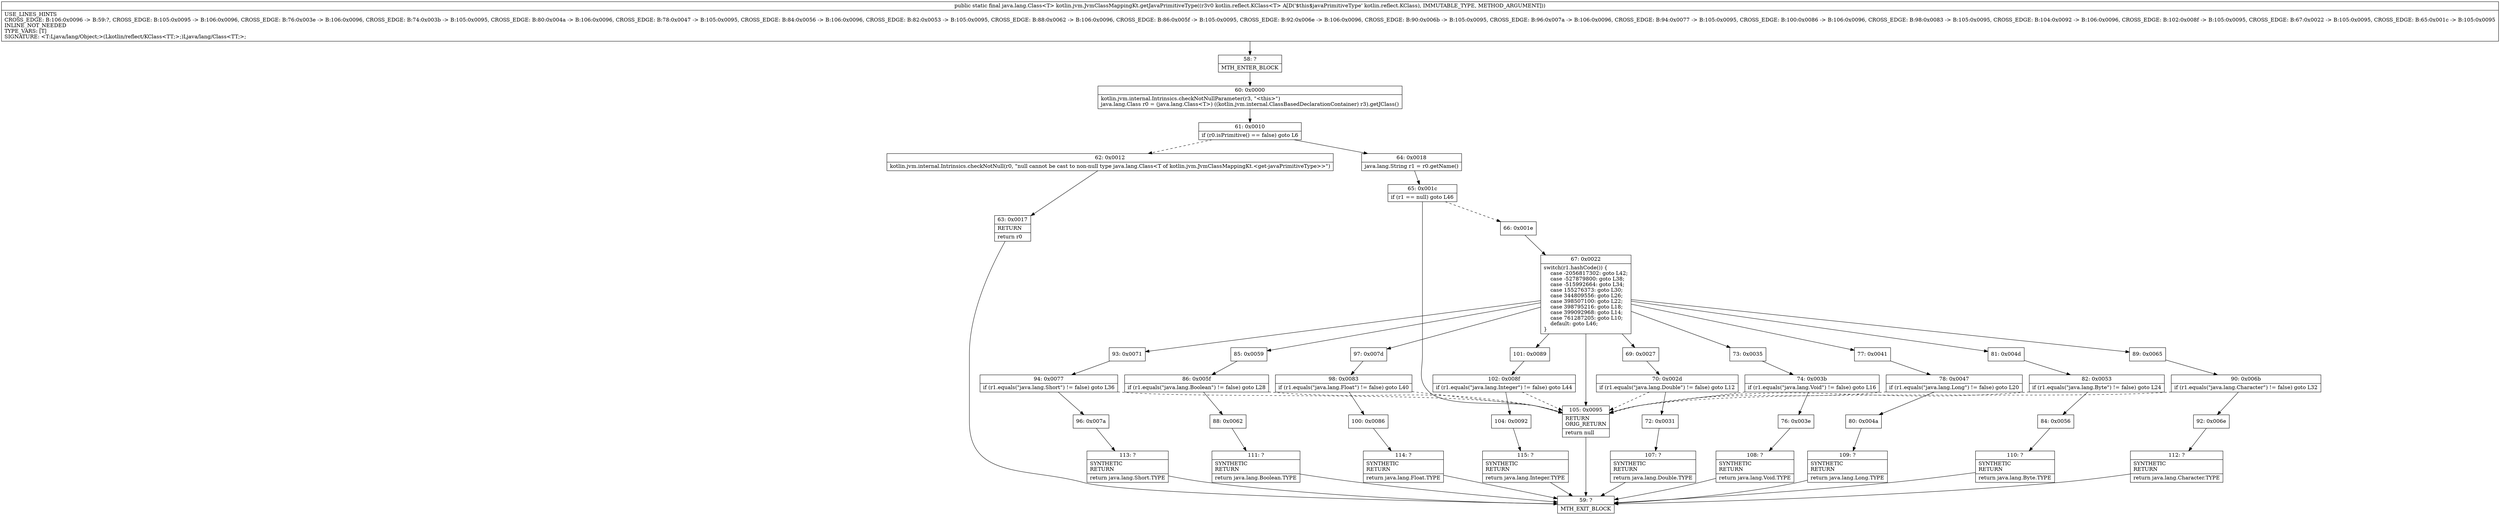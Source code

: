 digraph "CFG forkotlin.jvm.JvmClassMappingKt.getJavaPrimitiveType(Lkotlin\/reflect\/KClass;)Ljava\/lang\/Class;" {
Node_58 [shape=record,label="{58\:\ ?|MTH_ENTER_BLOCK\l}"];
Node_60 [shape=record,label="{60\:\ 0x0000|kotlin.jvm.internal.Intrinsics.checkNotNullParameter(r3, \"\<this\>\")\ljava.lang.Class r0 = (java.lang.Class\<T\>) ((kotlin.jvm.internal.ClassBasedDeclarationContainer) r3).getJClass()\l}"];
Node_61 [shape=record,label="{61\:\ 0x0010|if (r0.isPrimitive() == false) goto L6\l}"];
Node_62 [shape=record,label="{62\:\ 0x0012|kotlin.jvm.internal.Intrinsics.checkNotNull(r0, \"null cannot be cast to non\-null type java.lang.Class\<T of kotlin.jvm.JvmClassMappingKt.\<get\-javaPrimitiveType\>\>\")\l}"];
Node_63 [shape=record,label="{63\:\ 0x0017|RETURN\l|return r0\l}"];
Node_59 [shape=record,label="{59\:\ ?|MTH_EXIT_BLOCK\l}"];
Node_64 [shape=record,label="{64\:\ 0x0018|java.lang.String r1 = r0.getName()\l}"];
Node_65 [shape=record,label="{65\:\ 0x001c|if (r1 == null) goto L46\l}"];
Node_66 [shape=record,label="{66\:\ 0x001e}"];
Node_67 [shape=record,label="{67\:\ 0x0022|switch(r1.hashCode()) \{\l    case \-2056817302: goto L42;\l    case \-527879800: goto L38;\l    case \-515992664: goto L34;\l    case 155276373: goto L30;\l    case 344809556: goto L26;\l    case 398507100: goto L22;\l    case 398795216: goto L18;\l    case 399092968: goto L14;\l    case 761287205: goto L10;\l    default: goto L46;\l\}\l}"];
Node_69 [shape=record,label="{69\:\ 0x0027}"];
Node_70 [shape=record,label="{70\:\ 0x002d|if (r1.equals(\"java.lang.Double\") != false) goto L12\l}"];
Node_72 [shape=record,label="{72\:\ 0x0031}"];
Node_107 [shape=record,label="{107\:\ ?|SYNTHETIC\lRETURN\l|return java.lang.Double.TYPE\l}"];
Node_73 [shape=record,label="{73\:\ 0x0035}"];
Node_74 [shape=record,label="{74\:\ 0x003b|if (r1.equals(\"java.lang.Void\") != false) goto L16\l}"];
Node_76 [shape=record,label="{76\:\ 0x003e}"];
Node_108 [shape=record,label="{108\:\ ?|SYNTHETIC\lRETURN\l|return java.lang.Void.TYPE\l}"];
Node_77 [shape=record,label="{77\:\ 0x0041}"];
Node_78 [shape=record,label="{78\:\ 0x0047|if (r1.equals(\"java.lang.Long\") != false) goto L20\l}"];
Node_80 [shape=record,label="{80\:\ 0x004a}"];
Node_109 [shape=record,label="{109\:\ ?|SYNTHETIC\lRETURN\l|return java.lang.Long.TYPE\l}"];
Node_81 [shape=record,label="{81\:\ 0x004d}"];
Node_82 [shape=record,label="{82\:\ 0x0053|if (r1.equals(\"java.lang.Byte\") != false) goto L24\l}"];
Node_84 [shape=record,label="{84\:\ 0x0056}"];
Node_110 [shape=record,label="{110\:\ ?|SYNTHETIC\lRETURN\l|return java.lang.Byte.TYPE\l}"];
Node_85 [shape=record,label="{85\:\ 0x0059}"];
Node_86 [shape=record,label="{86\:\ 0x005f|if (r1.equals(\"java.lang.Boolean\") != false) goto L28\l}"];
Node_88 [shape=record,label="{88\:\ 0x0062}"];
Node_111 [shape=record,label="{111\:\ ?|SYNTHETIC\lRETURN\l|return java.lang.Boolean.TYPE\l}"];
Node_89 [shape=record,label="{89\:\ 0x0065}"];
Node_90 [shape=record,label="{90\:\ 0x006b|if (r1.equals(\"java.lang.Character\") != false) goto L32\l}"];
Node_92 [shape=record,label="{92\:\ 0x006e}"];
Node_112 [shape=record,label="{112\:\ ?|SYNTHETIC\lRETURN\l|return java.lang.Character.TYPE\l}"];
Node_93 [shape=record,label="{93\:\ 0x0071}"];
Node_94 [shape=record,label="{94\:\ 0x0077|if (r1.equals(\"java.lang.Short\") != false) goto L36\l}"];
Node_96 [shape=record,label="{96\:\ 0x007a}"];
Node_113 [shape=record,label="{113\:\ ?|SYNTHETIC\lRETURN\l|return java.lang.Short.TYPE\l}"];
Node_97 [shape=record,label="{97\:\ 0x007d}"];
Node_98 [shape=record,label="{98\:\ 0x0083|if (r1.equals(\"java.lang.Float\") != false) goto L40\l}"];
Node_100 [shape=record,label="{100\:\ 0x0086}"];
Node_114 [shape=record,label="{114\:\ ?|SYNTHETIC\lRETURN\l|return java.lang.Float.TYPE\l}"];
Node_101 [shape=record,label="{101\:\ 0x0089}"];
Node_102 [shape=record,label="{102\:\ 0x008f|if (r1.equals(\"java.lang.Integer\") != false) goto L44\l}"];
Node_104 [shape=record,label="{104\:\ 0x0092}"];
Node_115 [shape=record,label="{115\:\ ?|SYNTHETIC\lRETURN\l|return java.lang.Integer.TYPE\l}"];
Node_105 [shape=record,label="{105\:\ 0x0095|RETURN\lORIG_RETURN\l|return null\l}"];
MethodNode[shape=record,label="{public static final java.lang.Class\<T\> kotlin.jvm.JvmClassMappingKt.getJavaPrimitiveType((r3v0 kotlin.reflect.KClass\<T\> A[D('$this$javaPrimitiveType' kotlin.reflect.KClass), IMMUTABLE_TYPE, METHOD_ARGUMENT]))  | USE_LINES_HINTS\lCROSS_EDGE: B:106:0x0096 \-\> B:59:?, CROSS_EDGE: B:105:0x0095 \-\> B:106:0x0096, CROSS_EDGE: B:76:0x003e \-\> B:106:0x0096, CROSS_EDGE: B:74:0x003b \-\> B:105:0x0095, CROSS_EDGE: B:80:0x004a \-\> B:106:0x0096, CROSS_EDGE: B:78:0x0047 \-\> B:105:0x0095, CROSS_EDGE: B:84:0x0056 \-\> B:106:0x0096, CROSS_EDGE: B:82:0x0053 \-\> B:105:0x0095, CROSS_EDGE: B:88:0x0062 \-\> B:106:0x0096, CROSS_EDGE: B:86:0x005f \-\> B:105:0x0095, CROSS_EDGE: B:92:0x006e \-\> B:106:0x0096, CROSS_EDGE: B:90:0x006b \-\> B:105:0x0095, CROSS_EDGE: B:96:0x007a \-\> B:106:0x0096, CROSS_EDGE: B:94:0x0077 \-\> B:105:0x0095, CROSS_EDGE: B:100:0x0086 \-\> B:106:0x0096, CROSS_EDGE: B:98:0x0083 \-\> B:105:0x0095, CROSS_EDGE: B:104:0x0092 \-\> B:106:0x0096, CROSS_EDGE: B:102:0x008f \-\> B:105:0x0095, CROSS_EDGE: B:67:0x0022 \-\> B:105:0x0095, CROSS_EDGE: B:65:0x001c \-\> B:105:0x0095\lINLINE_NOT_NEEDED\lTYPE_VARS: [T]\lSIGNATURE: \<T:Ljava\/lang\/Object;\>(Lkotlin\/reflect\/KClass\<TT;\>;)Ljava\/lang\/Class\<TT;\>;\l}"];
MethodNode -> Node_58;Node_58 -> Node_60;
Node_60 -> Node_61;
Node_61 -> Node_62[style=dashed];
Node_61 -> Node_64;
Node_62 -> Node_63;
Node_63 -> Node_59;
Node_64 -> Node_65;
Node_65 -> Node_66[style=dashed];
Node_65 -> Node_105;
Node_66 -> Node_67;
Node_67 -> Node_69;
Node_67 -> Node_73;
Node_67 -> Node_77;
Node_67 -> Node_81;
Node_67 -> Node_85;
Node_67 -> Node_89;
Node_67 -> Node_93;
Node_67 -> Node_97;
Node_67 -> Node_101;
Node_67 -> Node_105;
Node_69 -> Node_70;
Node_70 -> Node_72;
Node_70 -> Node_105[style=dashed];
Node_72 -> Node_107;
Node_107 -> Node_59;
Node_73 -> Node_74;
Node_74 -> Node_76;
Node_74 -> Node_105[style=dashed];
Node_76 -> Node_108;
Node_108 -> Node_59;
Node_77 -> Node_78;
Node_78 -> Node_80;
Node_78 -> Node_105[style=dashed];
Node_80 -> Node_109;
Node_109 -> Node_59;
Node_81 -> Node_82;
Node_82 -> Node_84;
Node_82 -> Node_105[style=dashed];
Node_84 -> Node_110;
Node_110 -> Node_59;
Node_85 -> Node_86;
Node_86 -> Node_88;
Node_86 -> Node_105[style=dashed];
Node_88 -> Node_111;
Node_111 -> Node_59;
Node_89 -> Node_90;
Node_90 -> Node_92;
Node_90 -> Node_105[style=dashed];
Node_92 -> Node_112;
Node_112 -> Node_59;
Node_93 -> Node_94;
Node_94 -> Node_96;
Node_94 -> Node_105[style=dashed];
Node_96 -> Node_113;
Node_113 -> Node_59;
Node_97 -> Node_98;
Node_98 -> Node_100;
Node_98 -> Node_105[style=dashed];
Node_100 -> Node_114;
Node_114 -> Node_59;
Node_101 -> Node_102;
Node_102 -> Node_104;
Node_102 -> Node_105[style=dashed];
Node_104 -> Node_115;
Node_115 -> Node_59;
Node_105 -> Node_59;
}

